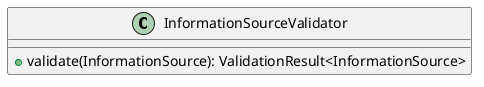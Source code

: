 @startuml

    class InformationSourceValidator [[InformationSourceValidator.html]] {
        +validate(InformationSource): ValidationResult<InformationSource>
    }

@enduml
